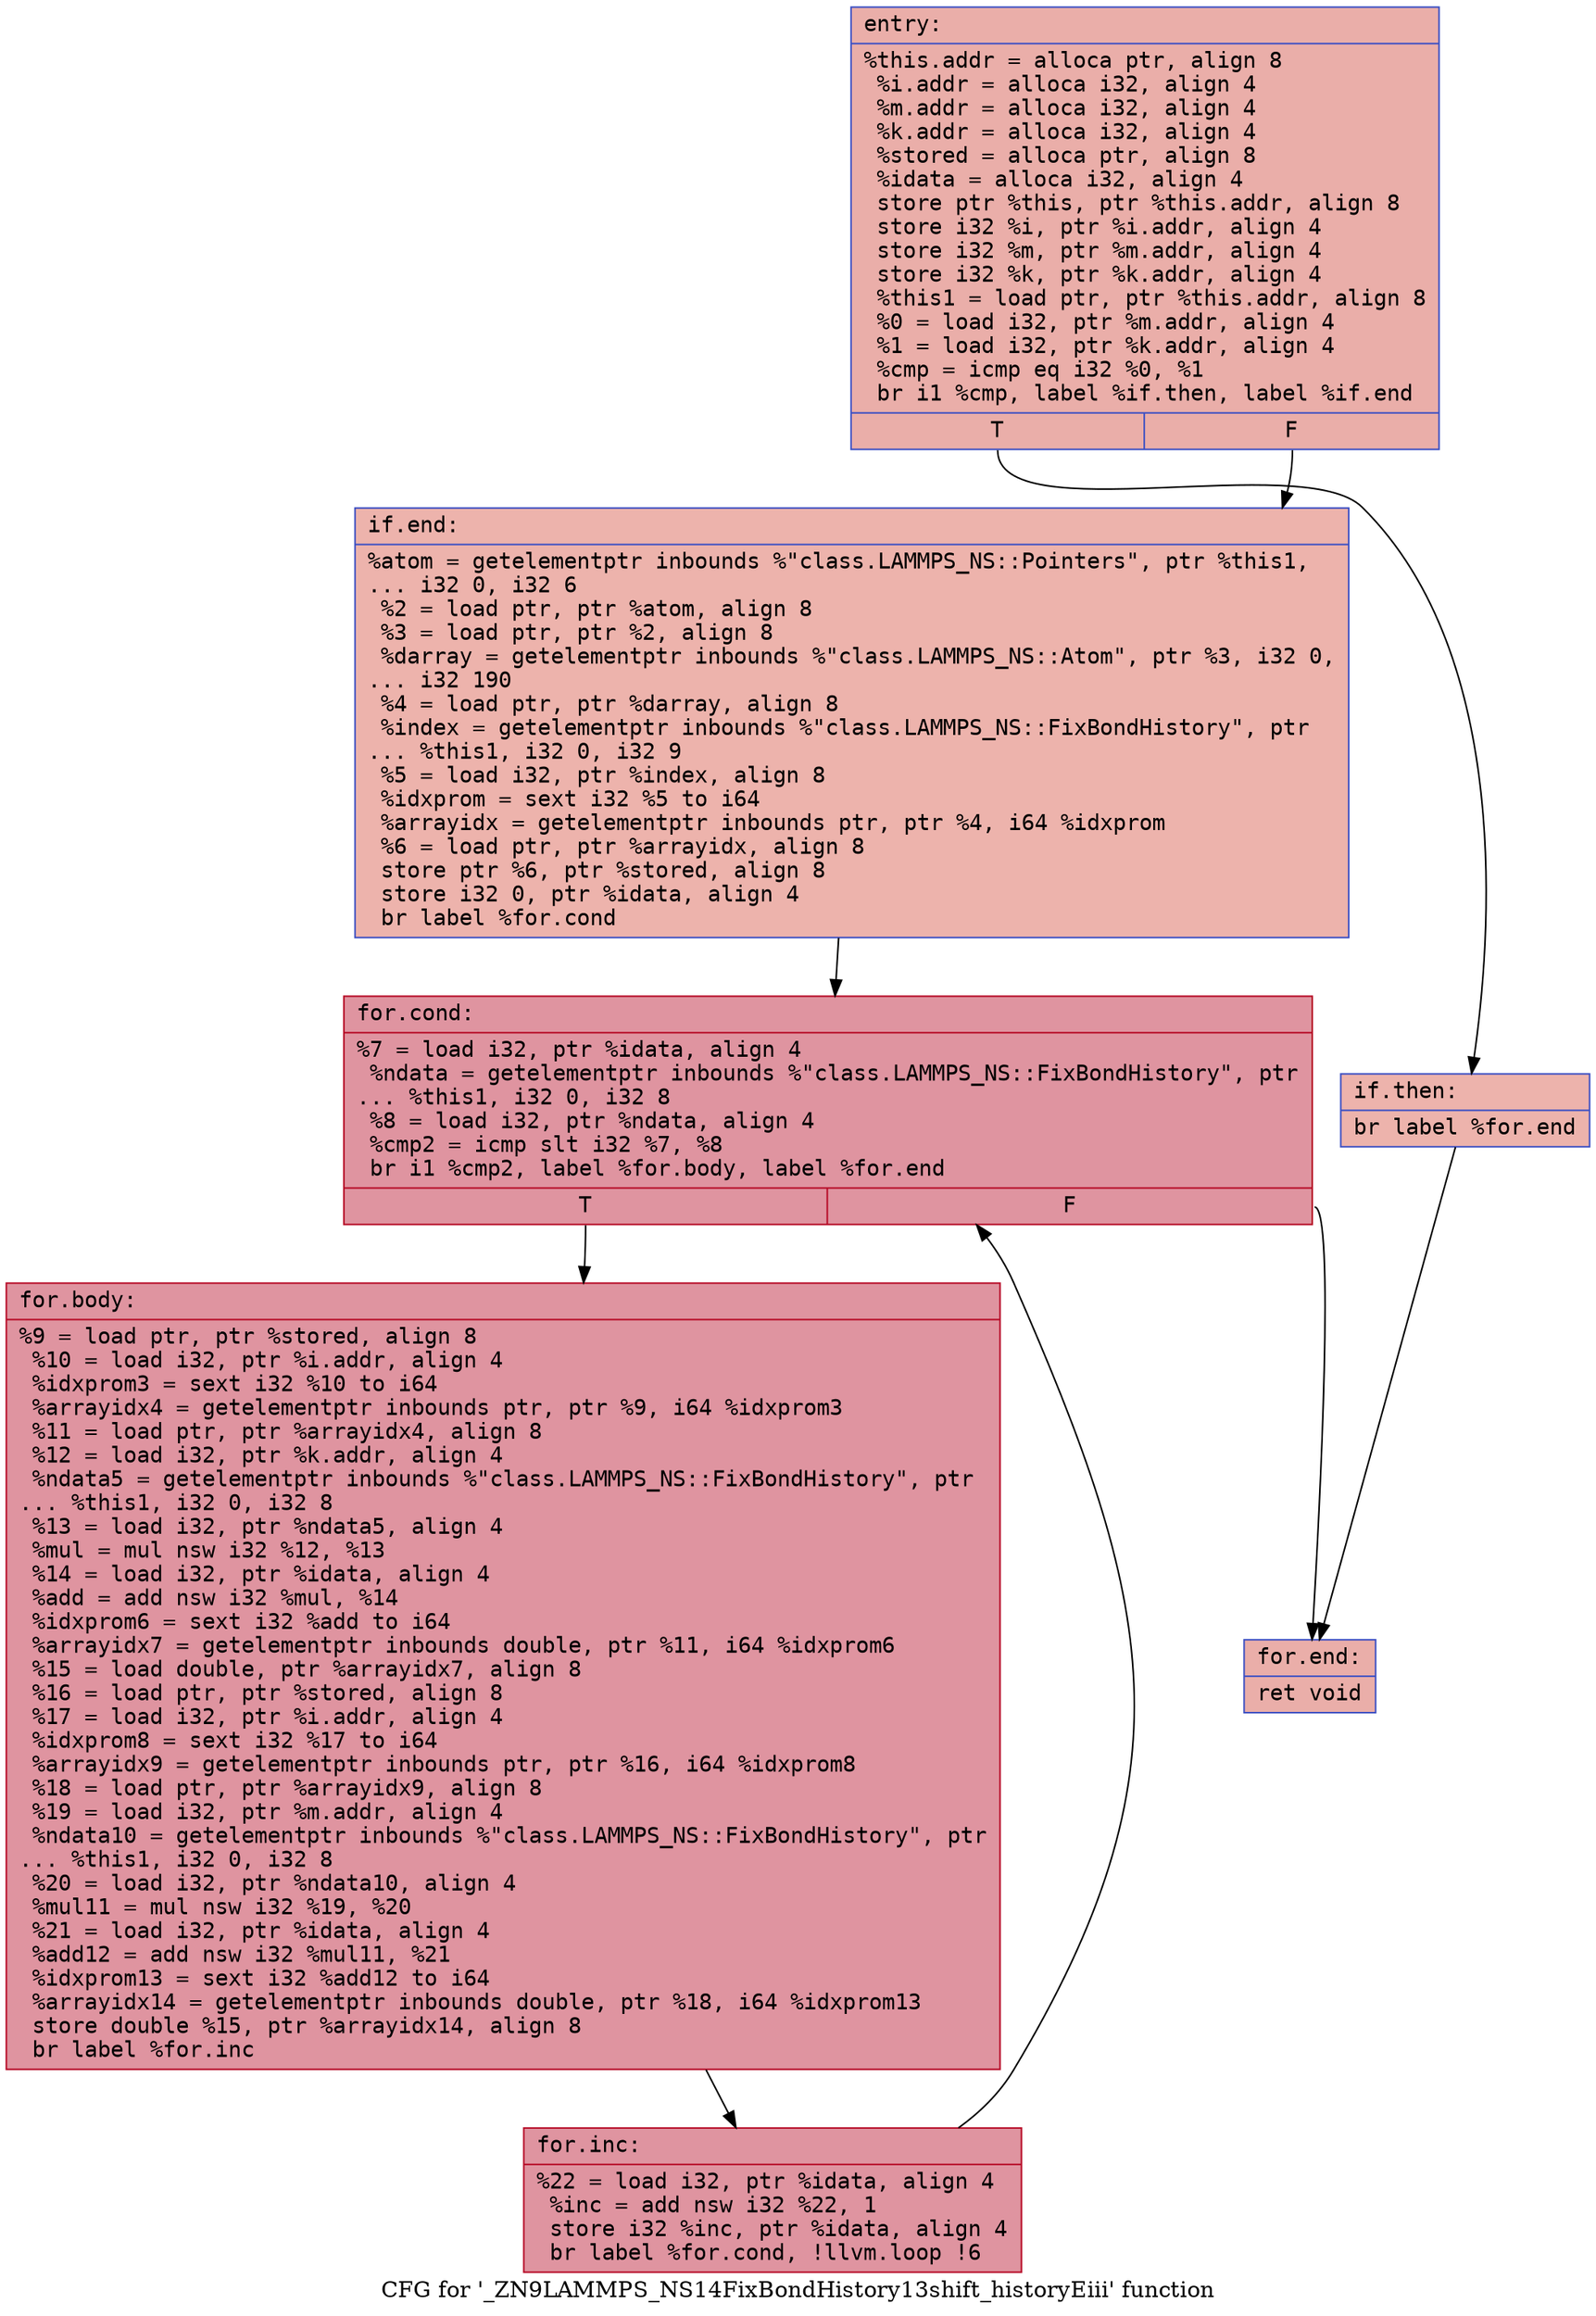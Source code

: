 digraph "CFG for '_ZN9LAMMPS_NS14FixBondHistory13shift_historyEiii' function" {
	label="CFG for '_ZN9LAMMPS_NS14FixBondHistory13shift_historyEiii' function";

	Node0x55e722cf2000 [shape=record,color="#3d50c3ff", style=filled, fillcolor="#d0473d70" fontname="Courier",label="{entry:\l|  %this.addr = alloca ptr, align 8\l  %i.addr = alloca i32, align 4\l  %m.addr = alloca i32, align 4\l  %k.addr = alloca i32, align 4\l  %stored = alloca ptr, align 8\l  %idata = alloca i32, align 4\l  store ptr %this, ptr %this.addr, align 8\l  store i32 %i, ptr %i.addr, align 4\l  store i32 %m, ptr %m.addr, align 4\l  store i32 %k, ptr %k.addr, align 4\l  %this1 = load ptr, ptr %this.addr, align 8\l  %0 = load i32, ptr %m.addr, align 4\l  %1 = load i32, ptr %k.addr, align 4\l  %cmp = icmp eq i32 %0, %1\l  br i1 %cmp, label %if.then, label %if.end\l|{<s0>T|<s1>F}}"];
	Node0x55e722cf2000:s0 -> Node0x55e722cf1ec0[tooltip="entry -> if.then\nProbability 50.00%" ];
	Node0x55e722cf2000:s1 -> Node0x55e722cf1f30[tooltip="entry -> if.end\nProbability 50.00%" ];
	Node0x55e722cf1ec0 [shape=record,color="#3d50c3ff", style=filled, fillcolor="#d6524470" fontname="Courier",label="{if.then:\l|  br label %for.end\l}"];
	Node0x55e722cf1ec0 -> Node0x55e722cf2b10[tooltip="if.then -> for.end\nProbability 100.00%" ];
	Node0x55e722cf1f30 [shape=record,color="#3d50c3ff", style=filled, fillcolor="#d6524470" fontname="Courier",label="{if.end:\l|  %atom = getelementptr inbounds %\"class.LAMMPS_NS::Pointers\", ptr %this1,\l... i32 0, i32 6\l  %2 = load ptr, ptr %atom, align 8\l  %3 = load ptr, ptr %2, align 8\l  %darray = getelementptr inbounds %\"class.LAMMPS_NS::Atom\", ptr %3, i32 0,\l... i32 190\l  %4 = load ptr, ptr %darray, align 8\l  %index = getelementptr inbounds %\"class.LAMMPS_NS::FixBondHistory\", ptr\l... %this1, i32 0, i32 9\l  %5 = load i32, ptr %index, align 8\l  %idxprom = sext i32 %5 to i64\l  %arrayidx = getelementptr inbounds ptr, ptr %4, i64 %idxprom\l  %6 = load ptr, ptr %arrayidx, align 8\l  store ptr %6, ptr %stored, align 8\l  store i32 0, ptr %idata, align 4\l  br label %for.cond\l}"];
	Node0x55e722cf1f30 -> Node0x55e722cf33b0[tooltip="if.end -> for.cond\nProbability 100.00%" ];
	Node0x55e722cf33b0 [shape=record,color="#b70d28ff", style=filled, fillcolor="#b70d2870" fontname="Courier",label="{for.cond:\l|  %7 = load i32, ptr %idata, align 4\l  %ndata = getelementptr inbounds %\"class.LAMMPS_NS::FixBondHistory\", ptr\l... %this1, i32 0, i32 8\l  %8 = load i32, ptr %ndata, align 4\l  %cmp2 = icmp slt i32 %7, %8\l  br i1 %cmp2, label %for.body, label %for.end\l|{<s0>T|<s1>F}}"];
	Node0x55e722cf33b0:s0 -> Node0x55e722cf3730[tooltip="for.cond -> for.body\nProbability 96.88%" ];
	Node0x55e722cf33b0:s1 -> Node0x55e722cf2b10[tooltip="for.cond -> for.end\nProbability 3.12%" ];
	Node0x55e722cf3730 [shape=record,color="#b70d28ff", style=filled, fillcolor="#b70d2870" fontname="Courier",label="{for.body:\l|  %9 = load ptr, ptr %stored, align 8\l  %10 = load i32, ptr %i.addr, align 4\l  %idxprom3 = sext i32 %10 to i64\l  %arrayidx4 = getelementptr inbounds ptr, ptr %9, i64 %idxprom3\l  %11 = load ptr, ptr %arrayidx4, align 8\l  %12 = load i32, ptr %k.addr, align 4\l  %ndata5 = getelementptr inbounds %\"class.LAMMPS_NS::FixBondHistory\", ptr\l... %this1, i32 0, i32 8\l  %13 = load i32, ptr %ndata5, align 4\l  %mul = mul nsw i32 %12, %13\l  %14 = load i32, ptr %idata, align 4\l  %add = add nsw i32 %mul, %14\l  %idxprom6 = sext i32 %add to i64\l  %arrayidx7 = getelementptr inbounds double, ptr %11, i64 %idxprom6\l  %15 = load double, ptr %arrayidx7, align 8\l  %16 = load ptr, ptr %stored, align 8\l  %17 = load i32, ptr %i.addr, align 4\l  %idxprom8 = sext i32 %17 to i64\l  %arrayidx9 = getelementptr inbounds ptr, ptr %16, i64 %idxprom8\l  %18 = load ptr, ptr %arrayidx9, align 8\l  %19 = load i32, ptr %m.addr, align 4\l  %ndata10 = getelementptr inbounds %\"class.LAMMPS_NS::FixBondHistory\", ptr\l... %this1, i32 0, i32 8\l  %20 = load i32, ptr %ndata10, align 4\l  %mul11 = mul nsw i32 %19, %20\l  %21 = load i32, ptr %idata, align 4\l  %add12 = add nsw i32 %mul11, %21\l  %idxprom13 = sext i32 %add12 to i64\l  %arrayidx14 = getelementptr inbounds double, ptr %18, i64 %idxprom13\l  store double %15, ptr %arrayidx14, align 8\l  br label %for.inc\l}"];
	Node0x55e722cf3730 -> Node0x55e722cf4b40[tooltip="for.body -> for.inc\nProbability 100.00%" ];
	Node0x55e722cf4b40 [shape=record,color="#b70d28ff", style=filled, fillcolor="#b70d2870" fontname="Courier",label="{for.inc:\l|  %22 = load i32, ptr %idata, align 4\l  %inc = add nsw i32 %22, 1\l  store i32 %inc, ptr %idata, align 4\l  br label %for.cond, !llvm.loop !6\l}"];
	Node0x55e722cf4b40 -> Node0x55e722cf33b0[tooltip="for.inc -> for.cond\nProbability 100.00%" ];
	Node0x55e722cf2b10 [shape=record,color="#3d50c3ff", style=filled, fillcolor="#d0473d70" fontname="Courier",label="{for.end:\l|  ret void\l}"];
}

